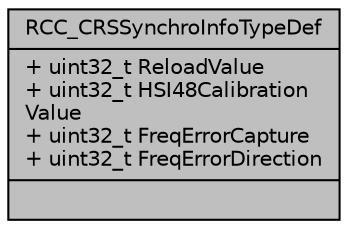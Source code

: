 digraph "RCC_CRSSynchroInfoTypeDef"
{
 // LATEX_PDF_SIZE
  edge [fontname="Helvetica",fontsize="10",labelfontname="Helvetica",labelfontsize="10"];
  node [fontname="Helvetica",fontsize="10",shape=record];
  Node1 [label="{RCC_CRSSynchroInfoTypeDef\n|+ uint32_t ReloadValue\l+ uint32_t HSI48Calibration\lValue\l+ uint32_t FreqErrorCapture\l+ uint32_t FreqErrorDirection\l|}",height=0.2,width=0.4,color="black", fillcolor="grey75", style="filled", fontcolor="black",tooltip="RCC_CRS Synchronization structure definition."];
}
